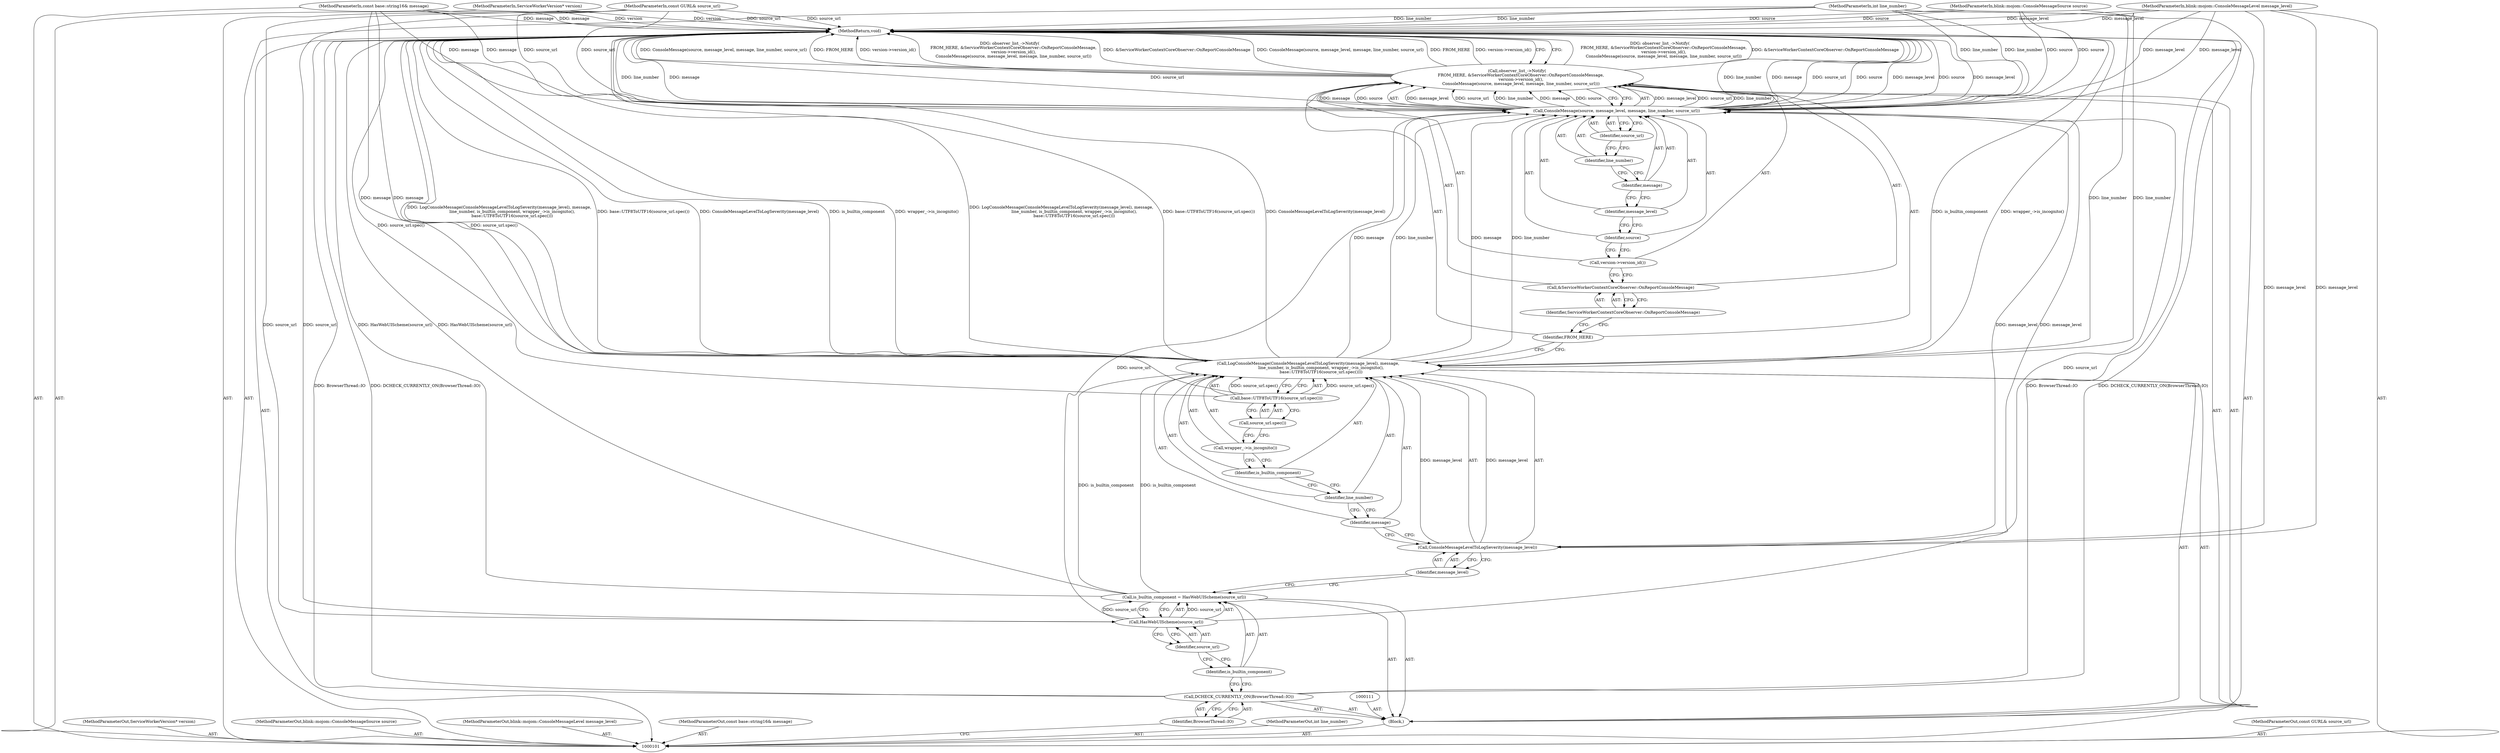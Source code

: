 digraph "0_Chrome_f03ea5a5c2ff26e239dfd23e263b15da2d9cee93_1" {
"1000136" [label="(MethodReturn,void)"];
"1000112" [label="(Call,is_builtin_component = HasWebUIScheme(source_url))"];
"1000113" [label="(Identifier,is_builtin_component)"];
"1000114" [label="(Call,HasWebUIScheme(source_url))"];
"1000115" [label="(Identifier,source_url)"];
"1000116" [label="(Call,LogConsoleMessage(ConsoleMessageLevelToLogSeverity(message_level), message,\n                    line_number, is_builtin_component, wrapper_->is_incognito(),\n                    base::UTF8ToUTF16(source_url.spec())))"];
"1000117" [label="(Call,ConsoleMessageLevelToLogSeverity(message_level))"];
"1000118" [label="(Identifier,message_level)"];
"1000119" [label="(Identifier,message)"];
"1000120" [label="(Identifier,line_number)"];
"1000121" [label="(Identifier,is_builtin_component)"];
"1000122" [label="(Call,wrapper_->is_incognito())"];
"1000123" [label="(Call,base::UTF8ToUTF16(source_url.spec()))"];
"1000124" [label="(Call,source_url.spec())"];
"1000125" [label="(Call,observer_list_->Notify(\n      FROM_HERE, &ServiceWorkerContextCoreObserver::OnReportConsoleMessage,\n      version->version_id(),\n      ConsoleMessage(source, message_level, message, line_number, source_url)))"];
"1000127" [label="(Call,&ServiceWorkerContextCoreObserver::OnReportConsoleMessage)"];
"1000128" [label="(Identifier,ServiceWorkerContextCoreObserver::OnReportConsoleMessage)"];
"1000126" [label="(Identifier,FROM_HERE)"];
"1000129" [label="(Call,version->version_id())"];
"1000131" [label="(Identifier,source)"];
"1000132" [label="(Identifier,message_level)"];
"1000133" [label="(Identifier,message)"];
"1000134" [label="(Identifier,line_number)"];
"1000130" [label="(Call,ConsoleMessage(source, message_level, message, line_number, source_url))"];
"1000135" [label="(Identifier,source_url)"];
"1000102" [label="(MethodParameterIn,ServiceWorkerVersion* version)"];
"1000205" [label="(MethodParameterOut,ServiceWorkerVersion* version)"];
"1000103" [label="(MethodParameterIn,blink::mojom::ConsoleMessageSource source)"];
"1000206" [label="(MethodParameterOut,blink::mojom::ConsoleMessageSource source)"];
"1000104" [label="(MethodParameterIn,blink::mojom::ConsoleMessageLevel message_level)"];
"1000207" [label="(MethodParameterOut,blink::mojom::ConsoleMessageLevel message_level)"];
"1000105" [label="(MethodParameterIn,const base::string16& message)"];
"1000208" [label="(MethodParameterOut,const base::string16& message)"];
"1000106" [label="(MethodParameterIn,int line_number)"];
"1000209" [label="(MethodParameterOut,int line_number)"];
"1000108" [label="(Block,)"];
"1000107" [label="(MethodParameterIn,const GURL& source_url)"];
"1000210" [label="(MethodParameterOut,const GURL& source_url)"];
"1000110" [label="(Identifier,BrowserThread::IO)"];
"1000109" [label="(Call,DCHECK_CURRENTLY_ON(BrowserThread::IO))"];
"1000136" -> "1000101"  [label="AST: "];
"1000136" -> "1000125"  [label="CFG: "];
"1000116" -> "1000136"  [label="DDG: ConsoleMessageLevelToLogSeverity(message_level)"];
"1000116" -> "1000136"  [label="DDG: is_builtin_component"];
"1000116" -> "1000136"  [label="DDG: wrapper_->is_incognito()"];
"1000116" -> "1000136"  [label="DDG: LogConsoleMessage(ConsoleMessageLevelToLogSeverity(message_level), message,\n                    line_number, is_builtin_component, wrapper_->is_incognito(),\n                    base::UTF8ToUTF16(source_url.spec()))"];
"1000116" -> "1000136"  [label="DDG: base::UTF8ToUTF16(source_url.spec())"];
"1000125" -> "1000136"  [label="DDG: observer_list_->Notify(\n      FROM_HERE, &ServiceWorkerContextCoreObserver::OnReportConsoleMessage,\n      version->version_id(),\n      ConsoleMessage(source, message_level, message, line_number, source_url))"];
"1000125" -> "1000136"  [label="DDG: &ServiceWorkerContextCoreObserver::OnReportConsoleMessage"];
"1000125" -> "1000136"  [label="DDG: ConsoleMessage(source, message_level, message, line_number, source_url)"];
"1000125" -> "1000136"  [label="DDG: FROM_HERE"];
"1000125" -> "1000136"  [label="DDG: version->version_id()"];
"1000107" -> "1000136"  [label="DDG: source_url"];
"1000104" -> "1000136"  [label="DDG: message_level"];
"1000105" -> "1000136"  [label="DDG: message"];
"1000112" -> "1000136"  [label="DDG: HasWebUIScheme(source_url)"];
"1000130" -> "1000136"  [label="DDG: message_level"];
"1000130" -> "1000136"  [label="DDG: line_number"];
"1000130" -> "1000136"  [label="DDG: message"];
"1000130" -> "1000136"  [label="DDG: source_url"];
"1000130" -> "1000136"  [label="DDG: source"];
"1000103" -> "1000136"  [label="DDG: source"];
"1000102" -> "1000136"  [label="DDG: version"];
"1000109" -> "1000136"  [label="DDG: BrowserThread::IO"];
"1000109" -> "1000136"  [label="DDG: DCHECK_CURRENTLY_ON(BrowserThread::IO)"];
"1000106" -> "1000136"  [label="DDG: line_number"];
"1000123" -> "1000136"  [label="DDG: source_url.spec()"];
"1000112" -> "1000108"  [label="AST: "];
"1000112" -> "1000114"  [label="CFG: "];
"1000113" -> "1000112"  [label="AST: "];
"1000114" -> "1000112"  [label="AST: "];
"1000118" -> "1000112"  [label="CFG: "];
"1000112" -> "1000136"  [label="DDG: HasWebUIScheme(source_url)"];
"1000114" -> "1000112"  [label="DDG: source_url"];
"1000112" -> "1000116"  [label="DDG: is_builtin_component"];
"1000113" -> "1000112"  [label="AST: "];
"1000113" -> "1000109"  [label="CFG: "];
"1000115" -> "1000113"  [label="CFG: "];
"1000114" -> "1000112"  [label="AST: "];
"1000114" -> "1000115"  [label="CFG: "];
"1000115" -> "1000114"  [label="AST: "];
"1000112" -> "1000114"  [label="CFG: "];
"1000114" -> "1000112"  [label="DDG: source_url"];
"1000107" -> "1000114"  [label="DDG: source_url"];
"1000114" -> "1000130"  [label="DDG: source_url"];
"1000115" -> "1000114"  [label="AST: "];
"1000115" -> "1000113"  [label="CFG: "];
"1000114" -> "1000115"  [label="CFG: "];
"1000116" -> "1000108"  [label="AST: "];
"1000116" -> "1000123"  [label="CFG: "];
"1000117" -> "1000116"  [label="AST: "];
"1000119" -> "1000116"  [label="AST: "];
"1000120" -> "1000116"  [label="AST: "];
"1000121" -> "1000116"  [label="AST: "];
"1000122" -> "1000116"  [label="AST: "];
"1000123" -> "1000116"  [label="AST: "];
"1000126" -> "1000116"  [label="CFG: "];
"1000116" -> "1000136"  [label="DDG: ConsoleMessageLevelToLogSeverity(message_level)"];
"1000116" -> "1000136"  [label="DDG: is_builtin_component"];
"1000116" -> "1000136"  [label="DDG: wrapper_->is_incognito()"];
"1000116" -> "1000136"  [label="DDG: LogConsoleMessage(ConsoleMessageLevelToLogSeverity(message_level), message,\n                    line_number, is_builtin_component, wrapper_->is_incognito(),\n                    base::UTF8ToUTF16(source_url.spec()))"];
"1000116" -> "1000136"  [label="DDG: base::UTF8ToUTF16(source_url.spec())"];
"1000117" -> "1000116"  [label="DDG: message_level"];
"1000105" -> "1000116"  [label="DDG: message"];
"1000106" -> "1000116"  [label="DDG: line_number"];
"1000112" -> "1000116"  [label="DDG: is_builtin_component"];
"1000123" -> "1000116"  [label="DDG: source_url.spec()"];
"1000116" -> "1000130"  [label="DDG: message"];
"1000116" -> "1000130"  [label="DDG: line_number"];
"1000117" -> "1000116"  [label="AST: "];
"1000117" -> "1000118"  [label="CFG: "];
"1000118" -> "1000117"  [label="AST: "];
"1000119" -> "1000117"  [label="CFG: "];
"1000117" -> "1000116"  [label="DDG: message_level"];
"1000104" -> "1000117"  [label="DDG: message_level"];
"1000117" -> "1000130"  [label="DDG: message_level"];
"1000118" -> "1000117"  [label="AST: "];
"1000118" -> "1000112"  [label="CFG: "];
"1000117" -> "1000118"  [label="CFG: "];
"1000119" -> "1000116"  [label="AST: "];
"1000119" -> "1000117"  [label="CFG: "];
"1000120" -> "1000119"  [label="CFG: "];
"1000120" -> "1000116"  [label="AST: "];
"1000120" -> "1000119"  [label="CFG: "];
"1000121" -> "1000120"  [label="CFG: "];
"1000121" -> "1000116"  [label="AST: "];
"1000121" -> "1000120"  [label="CFG: "];
"1000122" -> "1000121"  [label="CFG: "];
"1000122" -> "1000116"  [label="AST: "];
"1000122" -> "1000121"  [label="CFG: "];
"1000124" -> "1000122"  [label="CFG: "];
"1000123" -> "1000116"  [label="AST: "];
"1000123" -> "1000124"  [label="CFG: "];
"1000124" -> "1000123"  [label="AST: "];
"1000116" -> "1000123"  [label="CFG: "];
"1000123" -> "1000136"  [label="DDG: source_url.spec()"];
"1000123" -> "1000116"  [label="DDG: source_url.spec()"];
"1000124" -> "1000123"  [label="AST: "];
"1000124" -> "1000122"  [label="CFG: "];
"1000123" -> "1000124"  [label="CFG: "];
"1000125" -> "1000108"  [label="AST: "];
"1000125" -> "1000130"  [label="CFG: "];
"1000126" -> "1000125"  [label="AST: "];
"1000127" -> "1000125"  [label="AST: "];
"1000129" -> "1000125"  [label="AST: "];
"1000130" -> "1000125"  [label="AST: "];
"1000136" -> "1000125"  [label="CFG: "];
"1000125" -> "1000136"  [label="DDG: observer_list_->Notify(\n      FROM_HERE, &ServiceWorkerContextCoreObserver::OnReportConsoleMessage,\n      version->version_id(),\n      ConsoleMessage(source, message_level, message, line_number, source_url))"];
"1000125" -> "1000136"  [label="DDG: &ServiceWorkerContextCoreObserver::OnReportConsoleMessage"];
"1000125" -> "1000136"  [label="DDG: ConsoleMessage(source, message_level, message, line_number, source_url)"];
"1000125" -> "1000136"  [label="DDG: FROM_HERE"];
"1000125" -> "1000136"  [label="DDG: version->version_id()"];
"1000130" -> "1000125"  [label="DDG: message_level"];
"1000130" -> "1000125"  [label="DDG: source_url"];
"1000130" -> "1000125"  [label="DDG: line_number"];
"1000130" -> "1000125"  [label="DDG: message"];
"1000130" -> "1000125"  [label="DDG: source"];
"1000127" -> "1000125"  [label="AST: "];
"1000127" -> "1000128"  [label="CFG: "];
"1000128" -> "1000127"  [label="AST: "];
"1000129" -> "1000127"  [label="CFG: "];
"1000128" -> "1000127"  [label="AST: "];
"1000128" -> "1000126"  [label="CFG: "];
"1000127" -> "1000128"  [label="CFG: "];
"1000126" -> "1000125"  [label="AST: "];
"1000126" -> "1000116"  [label="CFG: "];
"1000128" -> "1000126"  [label="CFG: "];
"1000129" -> "1000125"  [label="AST: "];
"1000129" -> "1000127"  [label="CFG: "];
"1000131" -> "1000129"  [label="CFG: "];
"1000131" -> "1000130"  [label="AST: "];
"1000131" -> "1000129"  [label="CFG: "];
"1000132" -> "1000131"  [label="CFG: "];
"1000132" -> "1000130"  [label="AST: "];
"1000132" -> "1000131"  [label="CFG: "];
"1000133" -> "1000132"  [label="CFG: "];
"1000133" -> "1000130"  [label="AST: "];
"1000133" -> "1000132"  [label="CFG: "];
"1000134" -> "1000133"  [label="CFG: "];
"1000134" -> "1000130"  [label="AST: "];
"1000134" -> "1000133"  [label="CFG: "];
"1000135" -> "1000134"  [label="CFG: "];
"1000130" -> "1000125"  [label="AST: "];
"1000130" -> "1000135"  [label="CFG: "];
"1000131" -> "1000130"  [label="AST: "];
"1000132" -> "1000130"  [label="AST: "];
"1000133" -> "1000130"  [label="AST: "];
"1000134" -> "1000130"  [label="AST: "];
"1000135" -> "1000130"  [label="AST: "];
"1000125" -> "1000130"  [label="CFG: "];
"1000130" -> "1000136"  [label="DDG: message_level"];
"1000130" -> "1000136"  [label="DDG: line_number"];
"1000130" -> "1000136"  [label="DDG: message"];
"1000130" -> "1000136"  [label="DDG: source_url"];
"1000130" -> "1000136"  [label="DDG: source"];
"1000130" -> "1000125"  [label="DDG: message_level"];
"1000130" -> "1000125"  [label="DDG: source_url"];
"1000130" -> "1000125"  [label="DDG: line_number"];
"1000130" -> "1000125"  [label="DDG: message"];
"1000130" -> "1000125"  [label="DDG: source"];
"1000103" -> "1000130"  [label="DDG: source"];
"1000117" -> "1000130"  [label="DDG: message_level"];
"1000104" -> "1000130"  [label="DDG: message_level"];
"1000116" -> "1000130"  [label="DDG: message"];
"1000116" -> "1000130"  [label="DDG: line_number"];
"1000105" -> "1000130"  [label="DDG: message"];
"1000106" -> "1000130"  [label="DDG: line_number"];
"1000114" -> "1000130"  [label="DDG: source_url"];
"1000107" -> "1000130"  [label="DDG: source_url"];
"1000135" -> "1000130"  [label="AST: "];
"1000135" -> "1000134"  [label="CFG: "];
"1000130" -> "1000135"  [label="CFG: "];
"1000102" -> "1000101"  [label="AST: "];
"1000102" -> "1000136"  [label="DDG: version"];
"1000205" -> "1000101"  [label="AST: "];
"1000103" -> "1000101"  [label="AST: "];
"1000103" -> "1000136"  [label="DDG: source"];
"1000103" -> "1000130"  [label="DDG: source"];
"1000206" -> "1000101"  [label="AST: "];
"1000104" -> "1000101"  [label="AST: "];
"1000104" -> "1000136"  [label="DDG: message_level"];
"1000104" -> "1000117"  [label="DDG: message_level"];
"1000104" -> "1000130"  [label="DDG: message_level"];
"1000207" -> "1000101"  [label="AST: "];
"1000105" -> "1000101"  [label="AST: "];
"1000105" -> "1000136"  [label="DDG: message"];
"1000105" -> "1000116"  [label="DDG: message"];
"1000105" -> "1000130"  [label="DDG: message"];
"1000208" -> "1000101"  [label="AST: "];
"1000106" -> "1000101"  [label="AST: "];
"1000106" -> "1000136"  [label="DDG: line_number"];
"1000106" -> "1000116"  [label="DDG: line_number"];
"1000106" -> "1000130"  [label="DDG: line_number"];
"1000209" -> "1000101"  [label="AST: "];
"1000108" -> "1000101"  [label="AST: "];
"1000109" -> "1000108"  [label="AST: "];
"1000111" -> "1000108"  [label="AST: "];
"1000112" -> "1000108"  [label="AST: "];
"1000116" -> "1000108"  [label="AST: "];
"1000125" -> "1000108"  [label="AST: "];
"1000107" -> "1000101"  [label="AST: "];
"1000107" -> "1000136"  [label="DDG: source_url"];
"1000107" -> "1000114"  [label="DDG: source_url"];
"1000107" -> "1000130"  [label="DDG: source_url"];
"1000210" -> "1000101"  [label="AST: "];
"1000110" -> "1000109"  [label="AST: "];
"1000110" -> "1000101"  [label="CFG: "];
"1000109" -> "1000110"  [label="CFG: "];
"1000109" -> "1000108"  [label="AST: "];
"1000109" -> "1000110"  [label="CFG: "];
"1000110" -> "1000109"  [label="AST: "];
"1000113" -> "1000109"  [label="CFG: "];
"1000109" -> "1000136"  [label="DDG: BrowserThread::IO"];
"1000109" -> "1000136"  [label="DDG: DCHECK_CURRENTLY_ON(BrowserThread::IO)"];
}
